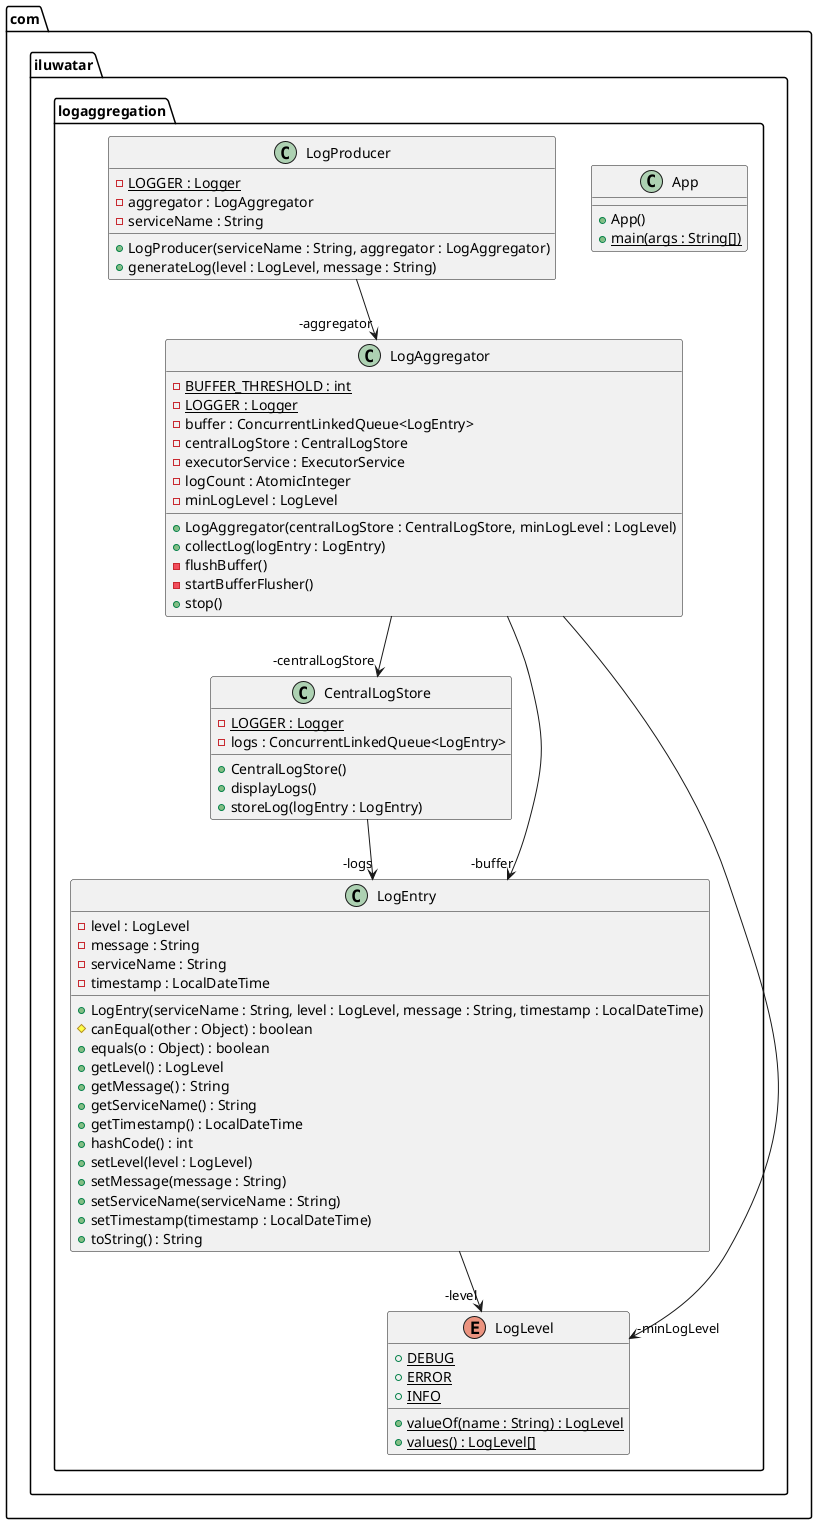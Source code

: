 @startuml
package com.iluwatar.logaggregation {
  class App {
    + App()
    + main(args : String[]) {static}
  }
  class CentralLogStore {
    - LOGGER : Logger {static}
    - logs : ConcurrentLinkedQueue<LogEntry>
    + CentralLogStore()
    + displayLogs()
    + storeLog(logEntry : LogEntry)
  }
  class LogAggregator {
    - BUFFER_THRESHOLD : int {static}
    - LOGGER : Logger {static}
    - buffer : ConcurrentLinkedQueue<LogEntry>
    - centralLogStore : CentralLogStore
    - executorService : ExecutorService
    - logCount : AtomicInteger
    - minLogLevel : LogLevel
    + LogAggregator(centralLogStore : CentralLogStore, minLogLevel : LogLevel)
    + collectLog(logEntry : LogEntry)
    - flushBuffer()
    - startBufferFlusher()
    + stop()
  }
  class LogEntry {
    - level : LogLevel
    - message : String
    - serviceName : String
    - timestamp : LocalDateTime
    + LogEntry(serviceName : String, level : LogLevel, message : String, timestamp : LocalDateTime)
    # canEqual(other : Object) : boolean
    + equals(o : Object) : boolean
    + getLevel() : LogLevel
    + getMessage() : String
    + getServiceName() : String
    + getTimestamp() : LocalDateTime
    + hashCode() : int
    + setLevel(level : LogLevel)
    + setMessage(message : String)
    + setServiceName(serviceName : String)
    + setTimestamp(timestamp : LocalDateTime)
    + toString() : String
  }
  enum LogLevel {
    + DEBUG {static}
    + ERROR {static}
    + INFO {static}
    + valueOf(name : String) : LogLevel {static}
    + values() : LogLevel[] {static}
  }
  class LogProducer {
    - LOGGER : Logger {static}
    - aggregator : LogAggregator
    - serviceName : String
    + LogProducer(serviceName : String, aggregator : LogAggregator)
    + generateLog(level : LogLevel, message : String)
  }
}
LogAggregator -->  "-centralLogStore" CentralLogStore
LogEntry -->  "-level" LogLevel
CentralLogStore -->  "-logs" LogEntry
LogAggregator -->  "-buffer" LogEntry
LogAggregator -->  "-minLogLevel" LogLevel
LogProducer -->  "-aggregator" LogAggregator
@enduml
